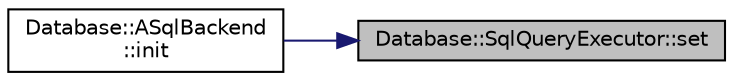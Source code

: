 digraph "Database::SqlQueryExecutor::set"
{
 // LATEX_PDF_SIZE
  edge [fontname="Helvetica",fontsize="10",labelfontname="Helvetica",labelfontsize="10"];
  node [fontname="Helvetica",fontsize="10",shape=record];
  rankdir="RL";
  Node1 [label="Database::SqlQueryExecutor::set",height=0.2,width=0.4,color="black", fillcolor="grey75", style="filled", fontcolor="black",tooltip=" "];
  Node1 -> Node2 [dir="back",color="midnightblue",fontsize="10",style="solid",fontname="Helvetica"];
  Node2 [label="Database::ASqlBackend\l::init",height=0.2,width=0.4,color="black", fillcolor="white", style="filled",URL="$class_database_1_1_a_sql_backend.html#a8c4e2051ff9292e1635902200233c954",tooltip="initialize database connection"];
}
